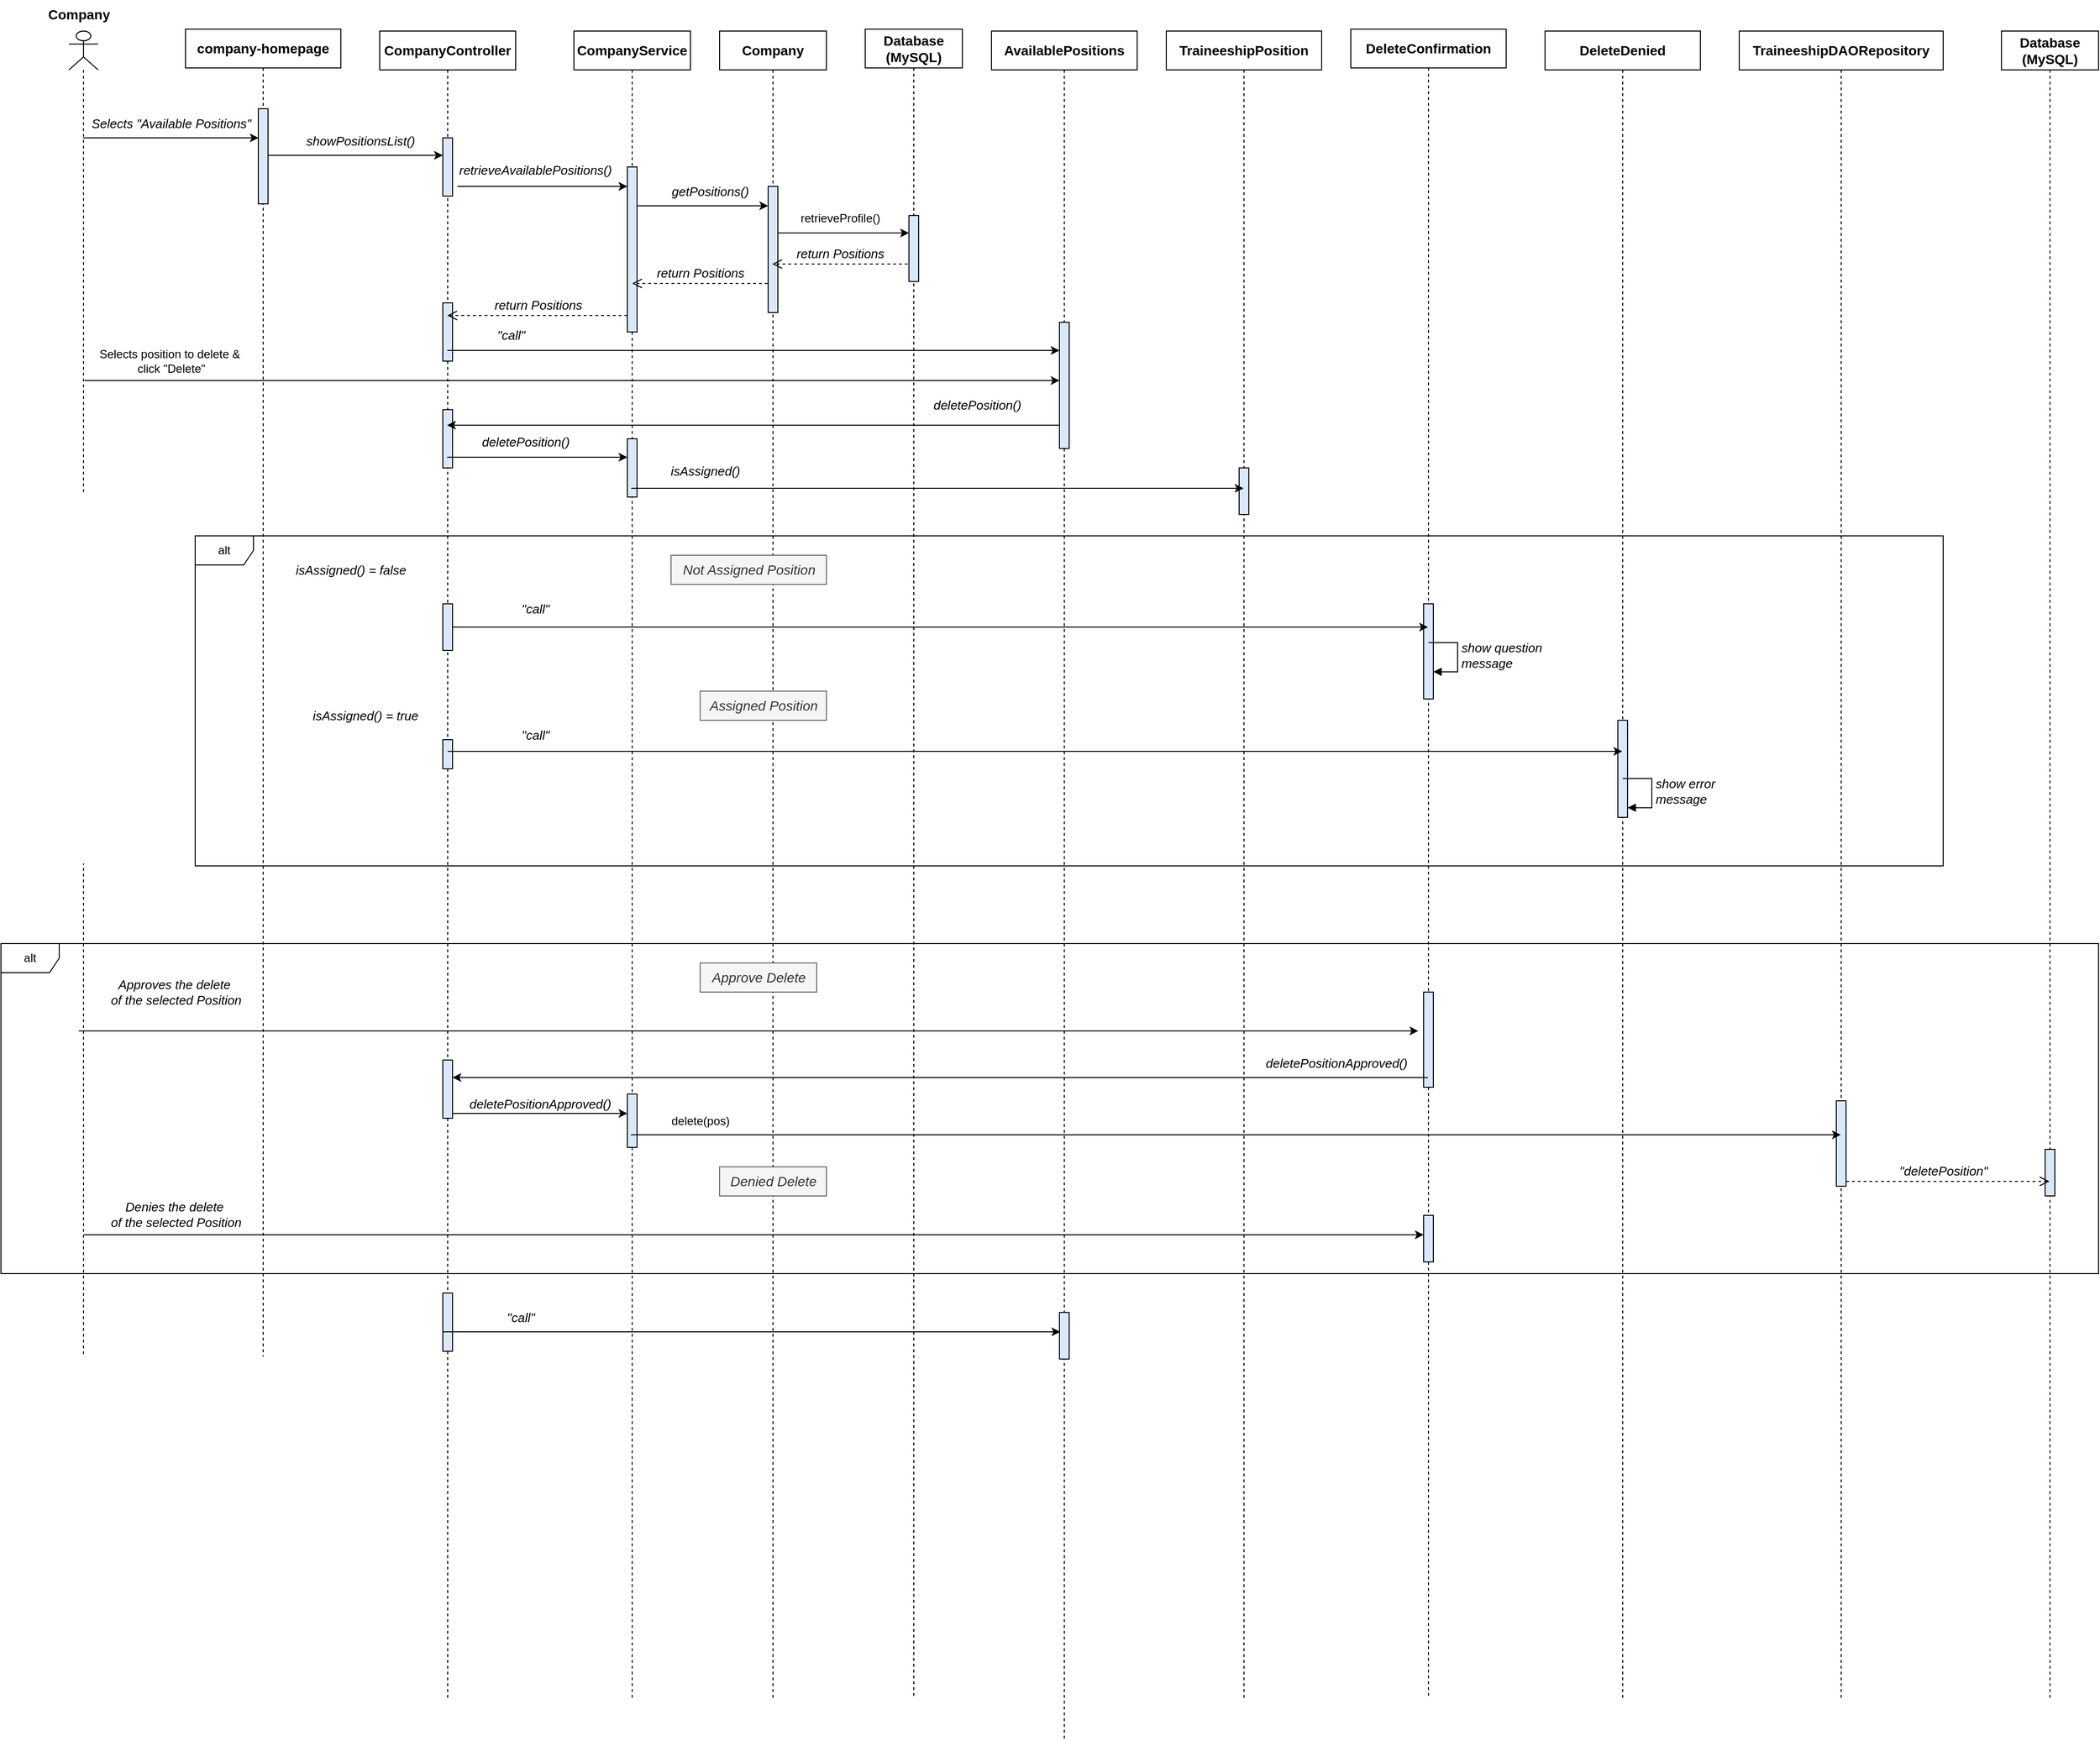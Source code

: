 <mxfile version="26.2.14">
  <diagram name="Page-1" id="62u84AA4icH98KzFlDMs">
    <mxGraphModel dx="3905" dy="2489" grid="1" gridSize="10" guides="1" tooltips="1" connect="1" arrows="1" fold="1" page="1" pageScale="1" pageWidth="850" pageHeight="1100" background="#ffffff" math="0" shadow="0">
      <root>
        <mxCell id="0" />
        <mxCell id="1" parent="0" />
        <mxCell id="yezEpMepGQEhqExbG-qg-1" value="" style="shape=umlLifeline;perimeter=lifelinePerimeter;whiteSpace=wrap;html=1;container=1;dropTarget=0;collapsible=0;recursiveResize=0;outlineConnect=0;portConstraint=eastwest;newEdgeStyle={&quot;curved&quot;:0,&quot;rounded&quot;:0};participant=umlActor;" vertex="1" parent="1">
          <mxGeometry x="-840" y="-40" width="30" height="1720" as="geometry" />
        </mxCell>
        <mxCell id="yezEpMepGQEhqExbG-qg-2" value="Company" style="text;html=1;align=center;verticalAlign=middle;resizable=0;points=[];autosize=1;strokeColor=none;fillColor=none;fontSize=14;fontStyle=1" vertex="1" parent="1">
          <mxGeometry x="-870" y="-72" width="80" height="30" as="geometry" />
        </mxCell>
        <mxCell id="yezEpMepGQEhqExbG-qg-3" value="company-homepage" style="shape=umlLifeline;perimeter=lifelinePerimeter;whiteSpace=wrap;html=1;container=1;dropTarget=0;collapsible=0;recursiveResize=0;outlineConnect=0;portConstraint=eastwest;newEdgeStyle={&quot;curved&quot;:0,&quot;rounded&quot;:0};fontSize=14;fontStyle=1" vertex="1" parent="1">
          <mxGeometry x="-720" y="-42" width="160" height="1720" as="geometry" />
        </mxCell>
        <mxCell id="yezEpMepGQEhqExbG-qg-4" value="" style="html=1;points=[[0,0,0,0,5],[0,1,0,0,-5],[1,0,0,0,5],[1,1,0,0,-5]];perimeter=orthogonalPerimeter;outlineConnect=0;targetShapes=umlLifeline;portConstraint=eastwest;newEdgeStyle={&quot;curved&quot;:0,&quot;rounded&quot;:0};strokeColor=#000000;fillColor=#dae8fc;" vertex="1" parent="yezEpMepGQEhqExbG-qg-3">
          <mxGeometry x="75" y="82" width="10" height="98" as="geometry" />
        </mxCell>
        <mxCell id="yezEpMepGQEhqExbG-qg-5" value="Selects &quot;Available Positions&quot;" style="text;html=1;align=center;verticalAlign=middle;resizable=0;points=[];autosize=1;strokeColor=none;fillColor=none;fontSize=13;fontStyle=2" vertex="1" parent="1">
          <mxGeometry x="-830" y="40" width="190" height="30" as="geometry" />
        </mxCell>
        <mxCell id="yezEpMepGQEhqExbG-qg-6" value="" style="endArrow=classic;html=1;rounded=0;" edge="1" parent="1">
          <mxGeometry width="50" height="50" relative="1" as="geometry">
            <mxPoint x="-825.25" y="70" as="sourcePoint" />
            <mxPoint x="-644.75" y="70" as="targetPoint" />
          </mxGeometry>
        </mxCell>
        <mxCell id="yezEpMepGQEhqExbG-qg-7" value="CompanyController" style="shape=umlLifeline;perimeter=lifelinePerimeter;whiteSpace=wrap;html=1;container=1;dropTarget=0;collapsible=0;recursiveResize=0;outlineConnect=0;portConstraint=eastwest;newEdgeStyle={&quot;curved&quot;:0,&quot;rounded&quot;:0};fontSize=14;fontStyle=1" vertex="1" parent="1">
          <mxGeometry x="-520" y="-40" width="140" height="1720" as="geometry" />
        </mxCell>
        <mxCell id="yezEpMepGQEhqExbG-qg-10" value="" style="html=1;points=[[0,0,0,0,5],[0,1,0,0,-5],[1,0,0,0,5],[1,1,0,0,-5]];perimeter=orthogonalPerimeter;outlineConnect=0;targetShapes=umlLifeline;portConstraint=eastwest;newEdgeStyle={&quot;curved&quot;:0,&quot;rounded&quot;:0};strokeColor=#000000;fillColor=#dae8fc;" vertex="1" parent="yezEpMepGQEhqExbG-qg-7">
          <mxGeometry x="65" y="110" width="10" height="60" as="geometry" />
        </mxCell>
        <mxCell id="yezEpMepGQEhqExbG-qg-32" value="" style="html=1;points=[[0,0,0,0,5],[0,1,0,0,-5],[1,0,0,0,5],[1,1,0,0,-5]];perimeter=orthogonalPerimeter;outlineConnect=0;targetShapes=umlLifeline;portConstraint=eastwest;newEdgeStyle={&quot;curved&quot;:0,&quot;rounded&quot;:0};strokeColor=#000000;fillColor=#dae8fc;" vertex="1" parent="yezEpMepGQEhqExbG-qg-7">
          <mxGeometry x="65" y="280" width="10" height="60" as="geometry" />
        </mxCell>
        <mxCell id="yezEpMepGQEhqExbG-qg-41" value="" style="html=1;points=[[0,0,0,0,5],[0,1,0,0,-5],[1,0,0,0,5],[1,1,0,0,-5]];perimeter=orthogonalPerimeter;outlineConnect=0;targetShapes=umlLifeline;portConstraint=eastwest;newEdgeStyle={&quot;curved&quot;:0,&quot;rounded&quot;:0};strokeColor=#000000;fillColor=#dae8fc;" vertex="1" parent="yezEpMepGQEhqExbG-qg-7">
          <mxGeometry x="65" y="390" width="10" height="60" as="geometry" />
        </mxCell>
        <mxCell id="yezEpMepGQEhqExbG-qg-102" value="" style="html=1;points=[[0,0,0,0,5],[0,1,0,0,-5],[1,0,0,0,5],[1,1,0,0,-5]];perimeter=orthogonalPerimeter;outlineConnect=0;targetShapes=umlLifeline;portConstraint=eastwest;newEdgeStyle={&quot;curved&quot;:0,&quot;rounded&quot;:0};strokeColor=#000000;fillColor=#dae8fc;" vertex="1" parent="yezEpMepGQEhqExbG-qg-7">
          <mxGeometry x="65" y="1300" width="10" height="60" as="geometry" />
        </mxCell>
        <mxCell id="yezEpMepGQEhqExbG-qg-9" value="" style="endArrow=classic;html=1;rounded=0;" edge="1" parent="1" target="yezEpMepGQEhqExbG-qg-10">
          <mxGeometry width="50" height="50" relative="1" as="geometry">
            <mxPoint x="-635" y="88" as="sourcePoint" />
            <mxPoint x="-460" y="88" as="targetPoint" />
          </mxGeometry>
        </mxCell>
        <mxCell id="yezEpMepGQEhqExbG-qg-11" value="showPositionsList()" style="text;html=1;align=center;verticalAlign=middle;resizable=0;points=[];autosize=1;strokeColor=none;fillColor=none;fontSize=13;fontStyle=2" vertex="1" parent="1">
          <mxGeometry x="-610" y="58" width="140" height="30" as="geometry" />
        </mxCell>
        <mxCell id="yezEpMepGQEhqExbG-qg-14" value="CompanyService" style="shape=umlLifeline;perimeter=lifelinePerimeter;whiteSpace=wrap;html=1;container=1;dropTarget=0;collapsible=0;recursiveResize=0;outlineConnect=0;portConstraint=eastwest;newEdgeStyle={&quot;curved&quot;:0,&quot;rounded&quot;:0};fontSize=14;fontStyle=1" vertex="1" parent="1">
          <mxGeometry x="-320" y="-40" width="120" height="1720" as="geometry" />
        </mxCell>
        <mxCell id="yezEpMepGQEhqExbG-qg-16" value="" style="html=1;points=[[0,0,0,0,5],[0,1,0,0,-5],[1,0,0,0,5],[1,1,0,0,-5]];perimeter=orthogonalPerimeter;outlineConnect=0;targetShapes=umlLifeline;portConstraint=eastwest;newEdgeStyle={&quot;curved&quot;:0,&quot;rounded&quot;:0};strokeColor=#000000;fillColor=#dae8fc;" vertex="1" parent="yezEpMepGQEhqExbG-qg-14">
          <mxGeometry x="55" y="140" width="10" height="170" as="geometry" />
        </mxCell>
        <mxCell id="yezEpMepGQEhqExbG-qg-44" value="" style="html=1;points=[[0,0,0,0,5],[0,1,0,0,-5],[1,0,0,0,5],[1,1,0,0,-5]];perimeter=orthogonalPerimeter;outlineConnect=0;targetShapes=umlLifeline;portConstraint=eastwest;newEdgeStyle={&quot;curved&quot;:0,&quot;rounded&quot;:0};strokeColor=#000000;fillColor=#dae8fc;" vertex="1" parent="yezEpMepGQEhqExbG-qg-14">
          <mxGeometry x="55" y="420" width="10" height="60" as="geometry" />
        </mxCell>
        <mxCell id="yezEpMepGQEhqExbG-qg-17" value="" style="endArrow=classic;html=1;rounded=0;" edge="1" parent="1" target="yezEpMepGQEhqExbG-qg-16">
          <mxGeometry width="50" height="50" relative="1" as="geometry">
            <mxPoint x="-440" y="120" as="sourcePoint" />
            <mxPoint x="-240.5" y="120" as="targetPoint" />
          </mxGeometry>
        </mxCell>
        <mxCell id="yezEpMepGQEhqExbG-qg-18" value="retrieveAvailablePositions()" style="text;html=1;align=center;verticalAlign=middle;resizable=0;points=[];autosize=1;strokeColor=none;fillColor=none;fontSize=13;fontStyle=2" vertex="1" parent="1">
          <mxGeometry x="-450" y="88" width="180" height="30" as="geometry" />
        </mxCell>
        <mxCell id="yezEpMepGQEhqExbG-qg-19" value="Company" style="shape=umlLifeline;perimeter=lifelinePerimeter;whiteSpace=wrap;html=1;container=1;dropTarget=0;collapsible=0;recursiveResize=0;outlineConnect=0;portConstraint=eastwest;newEdgeStyle={&quot;curved&quot;:0,&quot;rounded&quot;:0};fontSize=14;fontStyle=1" vertex="1" parent="1">
          <mxGeometry x="-170" y="-40" width="110" height="1720" as="geometry" />
        </mxCell>
        <mxCell id="yezEpMepGQEhqExbG-qg-21" value="" style="html=1;points=[[0,0,0,0,5],[0,1,0,0,-5],[1,0,0,0,5],[1,1,0,0,-5]];perimeter=orthogonalPerimeter;outlineConnect=0;targetShapes=umlLifeline;portConstraint=eastwest;newEdgeStyle={&quot;curved&quot;:0,&quot;rounded&quot;:0};strokeColor=#000000;fillColor=#dae8fc;" vertex="1" parent="yezEpMepGQEhqExbG-qg-19">
          <mxGeometry x="50" y="160" width="10" height="130" as="geometry" />
        </mxCell>
        <mxCell id="yezEpMepGQEhqExbG-qg-22" value="getPositions()" style="text;html=1;align=center;verticalAlign=middle;resizable=0;points=[];autosize=1;strokeColor=none;fillColor=none;fontSize=13;fontStyle=2" vertex="1" parent="1">
          <mxGeometry x="-230" y="110" width="100" height="30" as="geometry" />
        </mxCell>
        <mxCell id="yezEpMepGQEhqExbG-qg-23" value="" style="endArrow=classic;html=1;rounded=0;" edge="1" parent="1">
          <mxGeometry width="50" height="50" relative="1" as="geometry">
            <mxPoint x="-255" y="140" as="sourcePoint" />
            <mxPoint x="-120" y="140" as="targetPoint" />
          </mxGeometry>
        </mxCell>
        <mxCell id="yezEpMepGQEhqExbG-qg-24" value="Database (MySQL)" style="shape=umlLifeline;perimeter=lifelinePerimeter;whiteSpace=wrap;html=1;container=1;dropTarget=0;collapsible=0;recursiveResize=0;outlineConnect=0;portConstraint=eastwest;newEdgeStyle={&quot;curved&quot;:0,&quot;rounded&quot;:0};fontSize=14;fontStyle=1" vertex="1" parent="1">
          <mxGeometry x="-20" y="-42" width="100" height="1720" as="geometry" />
        </mxCell>
        <mxCell id="yezEpMepGQEhqExbG-qg-25" value="" style="html=1;points=[[0,0,0,0,5],[0,1,0,0,-5],[1,0,0,0,5],[1,1,0,0,-5]];perimeter=orthogonalPerimeter;outlineConnect=0;targetShapes=umlLifeline;portConstraint=eastwest;newEdgeStyle={&quot;curved&quot;:0,&quot;rounded&quot;:0};strokeColor=#000000;fillColor=#dae8fc;" vertex="1" parent="yezEpMepGQEhqExbG-qg-24">
          <mxGeometry x="45" y="192" width="10" height="68" as="geometry" />
        </mxCell>
        <mxCell id="yezEpMepGQEhqExbG-qg-28" value="" style="endArrow=classic;html=1;rounded=0;" edge="1" parent="1">
          <mxGeometry width="50" height="50" relative="1" as="geometry">
            <mxPoint x="-110" y="168" as="sourcePoint" />
            <mxPoint x="25" y="168" as="targetPoint" />
          </mxGeometry>
        </mxCell>
        <mxCell id="yezEpMepGQEhqExbG-qg-29" value="retrieveProfile()" style="text;html=1;align=center;verticalAlign=middle;resizable=0;points=[];autosize=1;strokeColor=none;fillColor=none;" vertex="1" parent="1">
          <mxGeometry x="-101" y="138" width="110" height="30" as="geometry" />
        </mxCell>
        <mxCell id="yezEpMepGQEhqExbG-qg-30" value="return Positions" style="html=1;verticalAlign=bottom;endArrow=open;dashed=1;endSize=8;curved=0;rounded=0;fontSize=13;fontStyle=2" edge="1" parent="1">
          <mxGeometry x="-0.003" relative="1" as="geometry">
            <mxPoint x="23.75" y="200" as="sourcePoint" />
            <mxPoint x="-115.75" y="200" as="targetPoint" />
            <mxPoint as="offset" />
          </mxGeometry>
        </mxCell>
        <mxCell id="yezEpMepGQEhqExbG-qg-31" value="return Positions" style="html=1;verticalAlign=bottom;endArrow=open;dashed=1;endSize=8;curved=0;rounded=0;fontSize=13;fontStyle=2" edge="1" parent="1">
          <mxGeometry x="-0.003" relative="1" as="geometry">
            <mxPoint x="-120.5" y="220" as="sourcePoint" />
            <mxPoint x="-260" y="220" as="targetPoint" />
            <mxPoint as="offset" />
          </mxGeometry>
        </mxCell>
        <mxCell id="yezEpMepGQEhqExbG-qg-33" value="return Positions" style="html=1;verticalAlign=bottom;endArrow=open;dashed=1;endSize=8;curved=0;rounded=0;fontSize=13;fontStyle=2;exitX=0;exitY=1;exitDx=0;exitDy=-5;exitPerimeter=0;" edge="1" parent="1">
          <mxGeometry x="-0.003" relative="1" as="geometry">
            <mxPoint x="-265" y="253" as="sourcePoint" />
            <mxPoint x="-450.37" y="253" as="targetPoint" />
            <mxPoint as="offset" />
          </mxGeometry>
        </mxCell>
        <mxCell id="yezEpMepGQEhqExbG-qg-34" value="" style="endArrow=classic;html=1;rounded=0;" edge="1" parent="1" target="yezEpMepGQEhqExbG-qg-37">
          <mxGeometry width="50" height="50" relative="1" as="geometry">
            <mxPoint x="-450.37" y="289" as="sourcePoint" />
            <mxPoint x="130" y="289" as="targetPoint" />
          </mxGeometry>
        </mxCell>
        <mxCell id="yezEpMepGQEhqExbG-qg-35" value="AvailablePositions" style="shape=umlLifeline;perimeter=lifelinePerimeter;whiteSpace=wrap;html=1;container=1;dropTarget=0;collapsible=0;recursiveResize=0;outlineConnect=0;portConstraint=eastwest;newEdgeStyle={&quot;curved&quot;:0,&quot;rounded&quot;:0};fontSize=14;fontStyle=1" vertex="1" parent="1">
          <mxGeometry x="110" y="-40" width="150" height="1760" as="geometry" />
        </mxCell>
        <mxCell id="yezEpMepGQEhqExbG-qg-37" value="" style="html=1;points=[[0,0,0,0,5],[0,1,0,0,-5],[1,0,0,0,5],[1,1,0,0,-5]];perimeter=orthogonalPerimeter;outlineConnect=0;targetShapes=umlLifeline;portConstraint=eastwest;newEdgeStyle={&quot;curved&quot;:0,&quot;rounded&quot;:0};strokeColor=#000000;fillColor=#dae8fc;" vertex="1" parent="yezEpMepGQEhqExbG-qg-35">
          <mxGeometry x="70" y="300" width="10" height="130" as="geometry" />
        </mxCell>
        <mxCell id="yezEpMepGQEhqExbG-qg-103" value="" style="html=1;points=[[0,0,0,0,5],[0,1,0,0,-5],[1,0,0,0,5],[1,1,0,0,-5]];perimeter=orthogonalPerimeter;outlineConnect=0;targetShapes=umlLifeline;portConstraint=eastwest;newEdgeStyle={&quot;curved&quot;:0,&quot;rounded&quot;:0};strokeColor=#000000;fillColor=#dae8fc;" vertex="1" parent="yezEpMepGQEhqExbG-qg-35">
          <mxGeometry x="70" y="1320" width="10" height="48" as="geometry" />
        </mxCell>
        <mxCell id="yezEpMepGQEhqExbG-qg-38" value="&quot;call&quot;" style="text;html=1;align=center;verticalAlign=middle;resizable=0;points=[];autosize=1;strokeColor=none;fillColor=none;fontSize=13;fontStyle=2" vertex="1" parent="1">
          <mxGeometry x="-410" y="258" width="50" height="30" as="geometry" />
        </mxCell>
        <mxCell id="yezEpMepGQEhqExbG-qg-39" value="" style="endArrow=classic;html=1;rounded=0;" edge="1" parent="1" target="yezEpMepGQEhqExbG-qg-37">
          <mxGeometry width="50" height="50" relative="1" as="geometry">
            <mxPoint x="-824" y="320" as="sourcePoint" />
            <mxPoint x="170.5" y="320" as="targetPoint" />
          </mxGeometry>
        </mxCell>
        <mxCell id="yezEpMepGQEhqExbG-qg-40" value="Selects position to delete &amp;amp;&amp;nbsp;&lt;div&gt;click &quot;Delete&quot;&lt;/div&gt;" style="text;html=1;align=center;verticalAlign=middle;resizable=0;points=[];autosize=1;strokeColor=none;fillColor=none;" vertex="1" parent="1">
          <mxGeometry x="-820" y="280" width="170" height="40" as="geometry" />
        </mxCell>
        <mxCell id="yezEpMepGQEhqExbG-qg-42" value="" style="endArrow=classic;html=1;rounded=0;" edge="1" parent="1">
          <mxGeometry width="50" height="50" relative="1" as="geometry">
            <mxPoint x="180.0" y="366" as="sourcePoint" />
            <mxPoint x="-450.553" y="366" as="targetPoint" />
          </mxGeometry>
        </mxCell>
        <mxCell id="yezEpMepGQEhqExbG-qg-43" value="deletePosition()" style="text;html=1;align=center;verticalAlign=middle;resizable=0;points=[];autosize=1;strokeColor=none;fillColor=none;fontSize=13;fontStyle=2" vertex="1" parent="1">
          <mxGeometry x="40" y="330" width="110" height="30" as="geometry" />
        </mxCell>
        <mxCell id="yezEpMepGQEhqExbG-qg-45" value="" style="endArrow=classic;html=1;rounded=0;" edge="1" parent="1" target="yezEpMepGQEhqExbG-qg-44">
          <mxGeometry width="50" height="50" relative="1" as="geometry">
            <mxPoint x="-450.553" y="399" as="sourcePoint" />
            <mxPoint x="-210" y="399" as="targetPoint" />
          </mxGeometry>
        </mxCell>
        <mxCell id="yezEpMepGQEhqExbG-qg-46" value="deletePosition()" style="text;html=1;align=center;verticalAlign=middle;resizable=0;points=[];autosize=1;strokeColor=none;fillColor=none;fontSize=13;fontStyle=2" vertex="1" parent="1">
          <mxGeometry x="-425" y="368" width="110" height="30" as="geometry" />
        </mxCell>
        <mxCell id="yezEpMepGQEhqExbG-qg-48" value="TraineeshipPosition" style="shape=umlLifeline;perimeter=lifelinePerimeter;whiteSpace=wrap;html=1;container=1;dropTarget=0;collapsible=0;recursiveResize=0;outlineConnect=0;portConstraint=eastwest;newEdgeStyle={&quot;curved&quot;:0,&quot;rounded&quot;:0};fontSize=14;fontStyle=1" vertex="1" parent="1">
          <mxGeometry x="290" y="-40" width="160" height="1720" as="geometry" />
        </mxCell>
        <mxCell id="yezEpMepGQEhqExbG-qg-49" value="" style="html=1;points=[[0,0,0,0,5],[0,1,0,0,-5],[1,0,0,0,5],[1,1,0,0,-5]];perimeter=orthogonalPerimeter;outlineConnect=0;targetShapes=umlLifeline;portConstraint=eastwest;newEdgeStyle={&quot;curved&quot;:0,&quot;rounded&quot;:0};strokeColor=#000000;fillColor=#dae8fc;" vertex="1" parent="yezEpMepGQEhqExbG-qg-48">
          <mxGeometry x="75" y="450" width="10" height="48" as="geometry" />
        </mxCell>
        <mxCell id="yezEpMepGQEhqExbG-qg-50" value="" style="endArrow=classic;html=1;rounded=0;" edge="1" parent="1">
          <mxGeometry width="50" height="50" relative="1" as="geometry">
            <mxPoint x="-261.038" y="431" as="sourcePoint" />
            <mxPoint x="369.5" y="431" as="targetPoint" />
          </mxGeometry>
        </mxCell>
        <mxCell id="yezEpMepGQEhqExbG-qg-51" value="isAssigned()" style="text;html=1;align=center;verticalAlign=middle;resizable=0;points=[];autosize=1;strokeColor=none;fillColor=none;fontSize=13;fontStyle=2" vertex="1" parent="1">
          <mxGeometry x="-235" y="398" width="100" height="30" as="geometry" />
        </mxCell>
        <mxCell id="yezEpMepGQEhqExbG-qg-52" value="alt" style="shape=umlFrame;whiteSpace=wrap;html=1;pointerEvents=0;" vertex="1" parent="1">
          <mxGeometry x="-710" y="480" width="1800" height="340" as="geometry" />
        </mxCell>
        <mxCell id="yezEpMepGQEhqExbG-qg-54" value="isAssigned() = false" style="text;html=1;align=center;verticalAlign=middle;resizable=0;points=[];autosize=1;strokeColor=none;fillColor=none;fontSize=13;fontStyle=2" vertex="1" parent="1">
          <mxGeometry x="-620" y="500" width="140" height="30" as="geometry" />
        </mxCell>
        <mxCell id="yezEpMepGQEhqExbG-qg-55" value="Not Assigned Position" style="text;html=1;align=center;verticalAlign=middle;resizable=0;points=[];autosize=1;strokeColor=#666666;fillColor=#f5f5f5;fontSize=14;fontStyle=2;fontColor=#333333;" vertex="1" parent="1">
          <mxGeometry x="-220" y="500" width="160" height="30" as="geometry" />
        </mxCell>
        <mxCell id="yezEpMepGQEhqExbG-qg-56" value="DeleteConfirmation" style="shape=umlLifeline;perimeter=lifelinePerimeter;whiteSpace=wrap;html=1;container=1;dropTarget=0;collapsible=0;recursiveResize=0;outlineConnect=0;portConstraint=eastwest;newEdgeStyle={&quot;curved&quot;:0,&quot;rounded&quot;:0};fontSize=14;fontStyle=1" vertex="1" parent="1">
          <mxGeometry x="480" y="-42" width="160" height="1720" as="geometry" />
        </mxCell>
        <mxCell id="yezEpMepGQEhqExbG-qg-57" value="" style="html=1;points=[[0,0,0,0,5],[0,1,0,0,-5],[1,0,0,0,5],[1,1,0,0,-5]];perimeter=orthogonalPerimeter;outlineConnect=0;targetShapes=umlLifeline;portConstraint=eastwest;newEdgeStyle={&quot;curved&quot;:0,&quot;rounded&quot;:0};strokeColor=#000000;fillColor=#dae8fc;" vertex="1" parent="yezEpMepGQEhqExbG-qg-56">
          <mxGeometry x="75" y="592" width="10" height="98" as="geometry" />
        </mxCell>
        <mxCell id="yezEpMepGQEhqExbG-qg-76" value="" style="html=1;points=[[0,0,0,0,5],[0,1,0,0,-5],[1,0,0,0,5],[1,1,0,0,-5]];perimeter=orthogonalPerimeter;outlineConnect=0;targetShapes=umlLifeline;portConstraint=eastwest;newEdgeStyle={&quot;curved&quot;:0,&quot;rounded&quot;:0};strokeColor=#000000;fillColor=#dae8fc;" vertex="1" parent="yezEpMepGQEhqExbG-qg-56">
          <mxGeometry x="75" y="992" width="10" height="98" as="geometry" />
        </mxCell>
        <mxCell id="yezEpMepGQEhqExbG-qg-58" value="" style="html=1;points=[[0,0,0,0,5],[0,1,0,0,-5],[1,0,0,0,5],[1,1,0,0,-5]];perimeter=orthogonalPerimeter;outlineConnect=0;targetShapes=umlLifeline;portConstraint=eastwest;newEdgeStyle={&quot;curved&quot;:0,&quot;rounded&quot;:0};strokeColor=#000000;fillColor=#dae8fc;" vertex="1" parent="1">
          <mxGeometry x="-455" y="550" width="10" height="48" as="geometry" />
        </mxCell>
        <mxCell id="yezEpMepGQEhqExbG-qg-59" value="" style="endArrow=classic;html=1;rounded=0;" edge="1" parent="1" source="yezEpMepGQEhqExbG-qg-58" target="yezEpMepGQEhqExbG-qg-56">
          <mxGeometry width="50" height="50" relative="1" as="geometry">
            <mxPoint x="-70" y="420" as="sourcePoint" />
            <mxPoint x="-20" y="370" as="targetPoint" />
          </mxGeometry>
        </mxCell>
        <mxCell id="yezEpMepGQEhqExbG-qg-60" value="&quot;call&quot;" style="text;html=1;align=center;verticalAlign=middle;resizable=0;points=[];autosize=1;strokeColor=none;fillColor=none;fontSize=13;fontStyle=2" vertex="1" parent="1">
          <mxGeometry x="-385" y="540" width="50" height="30" as="geometry" />
        </mxCell>
        <mxCell id="yezEpMepGQEhqExbG-qg-61" value="show question&amp;nbsp;&lt;div&gt;message&lt;/div&gt;" style="html=1;align=left;spacingLeft=2;endArrow=block;rounded=0;edgeStyle=orthogonalEdgeStyle;curved=0;rounded=0;fontSize=13;fontStyle=2" edge="1" parent="1">
          <mxGeometry relative="1" as="geometry">
            <mxPoint x="560" y="590" as="sourcePoint" />
            <Array as="points">
              <mxPoint x="590" y="620" />
            </Array>
            <mxPoint x="565" y="620.059" as="targetPoint" />
          </mxGeometry>
        </mxCell>
        <mxCell id="yezEpMepGQEhqExbG-qg-62" value="" style="endArrow=classic;html=1;rounded=0;" edge="1" parent="1">
          <mxGeometry width="50" height="50" relative="1" as="geometry">
            <mxPoint x="-830" y="990" as="sourcePoint" />
            <mxPoint x="549.5" y="990" as="targetPoint" />
          </mxGeometry>
        </mxCell>
        <mxCell id="yezEpMepGQEhqExbG-qg-63" value="Approves the delete&amp;nbsp;&lt;div&gt;of the selected Position&lt;/div&gt;" style="text;html=1;align=center;verticalAlign=middle;resizable=0;points=[];autosize=1;strokeColor=none;fillColor=none;fontSize=13;fontStyle=2" vertex="1" parent="1">
          <mxGeometry x="-810" y="930" width="160" height="40" as="geometry" />
        </mxCell>
        <mxCell id="yezEpMepGQEhqExbG-qg-64" value="Assigned Position" style="text;html=1;align=center;verticalAlign=middle;resizable=0;points=[];autosize=1;strokeColor=#666666;fillColor=#f5f5f5;fontSize=14;fontStyle=2;fontColor=#333333;" vertex="1" parent="1">
          <mxGeometry x="-190" y="640" width="130" height="30" as="geometry" />
        </mxCell>
        <mxCell id="yezEpMepGQEhqExbG-qg-65" value="" style="html=1;points=[[0,0,0,0,5],[0,1,0,0,-5],[1,0,0,0,5],[1,1,0,0,-5]];perimeter=orthogonalPerimeter;outlineConnect=0;targetShapes=umlLifeline;portConstraint=eastwest;newEdgeStyle={&quot;curved&quot;:0,&quot;rounded&quot;:0};strokeColor=#000000;fillColor=#dae8fc;" vertex="1" parent="1">
          <mxGeometry x="-455" y="690" width="10" height="30" as="geometry" />
        </mxCell>
        <mxCell id="yezEpMepGQEhqExbG-qg-66" value="isAssigned() = true" style="text;html=1;align=center;verticalAlign=middle;resizable=0;points=[];autosize=1;strokeColor=none;fillColor=none;fontSize=13;fontStyle=2" vertex="1" parent="1">
          <mxGeometry x="-600" y="650" width="130" height="30" as="geometry" />
        </mxCell>
        <mxCell id="yezEpMepGQEhqExbG-qg-67" value="DeleteDenied" style="shape=umlLifeline;perimeter=lifelinePerimeter;whiteSpace=wrap;html=1;container=1;dropTarget=0;collapsible=0;recursiveResize=0;outlineConnect=0;portConstraint=eastwest;newEdgeStyle={&quot;curved&quot;:0,&quot;rounded&quot;:0};fontSize=14;fontStyle=1" vertex="1" parent="1">
          <mxGeometry x="680" y="-40" width="160" height="1720" as="geometry" />
        </mxCell>
        <mxCell id="yezEpMepGQEhqExbG-qg-68" value="" style="html=1;points=[[0,0,0,0,5],[0,1,0,0,-5],[1,0,0,0,5],[1,1,0,0,-5]];perimeter=orthogonalPerimeter;outlineConnect=0;targetShapes=umlLifeline;portConstraint=eastwest;newEdgeStyle={&quot;curved&quot;:0,&quot;rounded&quot;:0};strokeColor=#000000;fillColor=#dae8fc;" vertex="1" parent="yezEpMepGQEhqExbG-qg-67">
          <mxGeometry x="75" y="710" width="10" height="100" as="geometry" />
        </mxCell>
        <mxCell id="yezEpMepGQEhqExbG-qg-69" value="" style="endArrow=classic;html=1;rounded=0;" edge="1" parent="1">
          <mxGeometry width="50" height="50" relative="1" as="geometry">
            <mxPoint x="-450" y="702" as="sourcePoint" />
            <mxPoint x="759.5" y="702" as="targetPoint" />
          </mxGeometry>
        </mxCell>
        <mxCell id="yezEpMepGQEhqExbG-qg-71" value="&quot;call&quot;" style="text;html=1;align=center;verticalAlign=middle;resizable=0;points=[];autosize=1;strokeColor=none;fillColor=none;fontSize=13;fontStyle=2" vertex="1" parent="1">
          <mxGeometry x="-385" y="670" width="50" height="30" as="geometry" />
        </mxCell>
        <mxCell id="yezEpMepGQEhqExbG-qg-72" value="show error&amp;nbsp;&lt;div&gt;message&lt;/div&gt;" style="html=1;align=left;spacingLeft=2;endArrow=block;rounded=0;edgeStyle=orthogonalEdgeStyle;curved=0;rounded=0;fontSize=13;fontStyle=2" edge="1" parent="1">
          <mxGeometry relative="1" as="geometry">
            <mxPoint x="760" y="730" as="sourcePoint" />
            <Array as="points">
              <mxPoint x="790" y="760" />
            </Array>
            <mxPoint x="765" y="760.059" as="targetPoint" />
          </mxGeometry>
        </mxCell>
        <mxCell id="yezEpMepGQEhqExbG-qg-73" value="alt" style="shape=umlFrame;whiteSpace=wrap;html=1;pointerEvents=0;" vertex="1" parent="1">
          <mxGeometry x="-910" y="900" width="2160" height="340" as="geometry" />
        </mxCell>
        <mxCell id="yezEpMepGQEhqExbG-qg-78" value="Approve Delete" style="text;html=1;align=center;verticalAlign=middle;resizable=0;points=[];autosize=1;strokeColor=#666666;fillColor=#f5f5f5;fontSize=14;fontStyle=2;fontColor=#333333;" vertex="1" parent="1">
          <mxGeometry x="-190" y="920" width="120" height="30" as="geometry" />
        </mxCell>
        <mxCell id="yezEpMepGQEhqExbG-qg-80" value="Denied Delete" style="text;html=1;align=center;verticalAlign=middle;resizable=0;points=[];autosize=1;strokeColor=#666666;fillColor=#f5f5f5;fontSize=14;fontStyle=2;fontColor=#333333;" vertex="1" parent="1">
          <mxGeometry x="-170" y="1130" width="110" height="30" as="geometry" />
        </mxCell>
        <mxCell id="yezEpMepGQEhqExbG-qg-81" value="" style="html=1;points=[[0,0,0,0,5],[0,1,0,0,-5],[1,0,0,0,5],[1,1,0,0,-5]];perimeter=orthogonalPerimeter;outlineConnect=0;targetShapes=umlLifeline;portConstraint=eastwest;newEdgeStyle={&quot;curved&quot;:0,&quot;rounded&quot;:0};strokeColor=#000000;fillColor=#dae8fc;" vertex="1" parent="1">
          <mxGeometry x="-455" y="1020" width="10" height="60" as="geometry" />
        </mxCell>
        <mxCell id="yezEpMepGQEhqExbG-qg-82" value="" style="endArrow=classic;html=1;rounded=0;" edge="1" parent="1">
          <mxGeometry width="50" height="50" relative="1" as="geometry">
            <mxPoint x="559.5" y="1038" as="sourcePoint" />
            <mxPoint x="-445" y="1038" as="targetPoint" />
          </mxGeometry>
        </mxCell>
        <mxCell id="yezEpMepGQEhqExbG-qg-83" value="deletePositionApproved()" style="text;html=1;align=center;verticalAlign=middle;resizable=0;points=[];autosize=1;strokeColor=none;fillColor=none;fontSize=13;fontStyle=2" vertex="1" parent="1">
          <mxGeometry x="380" y="1008" width="170" height="30" as="geometry" />
        </mxCell>
        <mxCell id="yezEpMepGQEhqExbG-qg-84" value="" style="html=1;points=[[0,0,0,0,5],[0,1,0,0,-5],[1,0,0,0,5],[1,1,0,0,-5]];perimeter=orthogonalPerimeter;outlineConnect=0;targetShapes=umlLifeline;portConstraint=eastwest;newEdgeStyle={&quot;curved&quot;:0,&quot;rounded&quot;:0};strokeColor=#000000;fillColor=#dae8fc;" vertex="1" parent="1">
          <mxGeometry x="-265" y="1055" width="10" height="55" as="geometry" />
        </mxCell>
        <mxCell id="yezEpMepGQEhqExbG-qg-85" value="" style="endArrow=classic;html=1;rounded=0;exitX=1;exitY=1;exitDx=0;exitDy=-5;exitPerimeter=0;" edge="1" parent="1" source="yezEpMepGQEhqExbG-qg-81" target="yezEpMepGQEhqExbG-qg-84">
          <mxGeometry width="50" height="50" relative="1" as="geometry">
            <mxPoint x="-300" y="1000" as="sourcePoint" />
            <mxPoint x="-250" y="950" as="targetPoint" />
          </mxGeometry>
        </mxCell>
        <mxCell id="yezEpMepGQEhqExbG-qg-86" value="deletePositionApproved()" style="text;html=1;align=center;verticalAlign=middle;resizable=0;points=[];autosize=1;strokeColor=none;fillColor=none;fontSize=13;fontStyle=2" vertex="1" parent="1">
          <mxGeometry x="-440" y="1050" width="170" height="30" as="geometry" />
        </mxCell>
        <mxCell id="yezEpMepGQEhqExbG-qg-87" value="TraineeshipDAORepository" style="shape=umlLifeline;perimeter=lifelinePerimeter;whiteSpace=wrap;html=1;container=1;dropTarget=0;collapsible=0;recursiveResize=0;outlineConnect=0;portConstraint=eastwest;newEdgeStyle={&quot;curved&quot;:0,&quot;rounded&quot;:0};fontSize=14;fontStyle=1" vertex="1" parent="1">
          <mxGeometry x="880" y="-40" width="210" height="1720" as="geometry" />
        </mxCell>
        <mxCell id="yezEpMepGQEhqExbG-qg-89" value="" style="html=1;points=[[0,0,0,0,5],[0,1,0,0,-5],[1,0,0,0,5],[1,1,0,0,-5]];perimeter=orthogonalPerimeter;outlineConnect=0;targetShapes=umlLifeline;portConstraint=eastwest;newEdgeStyle={&quot;curved&quot;:0,&quot;rounded&quot;:0};strokeColor=#000000;fillColor=#dae8fc;" vertex="1" parent="yezEpMepGQEhqExbG-qg-87">
          <mxGeometry x="100" y="1102" width="10" height="88" as="geometry" />
        </mxCell>
        <mxCell id="yezEpMepGQEhqExbG-qg-90" value="" style="endArrow=classic;html=1;rounded=0;" edge="1" parent="1">
          <mxGeometry width="50" height="50" relative="1" as="geometry">
            <mxPoint x="-261.318" y="1097" as="sourcePoint" />
            <mxPoint x="984.5" y="1097" as="targetPoint" />
          </mxGeometry>
        </mxCell>
        <mxCell id="yezEpMepGQEhqExbG-qg-91" value="delete(pos)" style="text;html=1;align=center;verticalAlign=middle;resizable=0;points=[];autosize=1;strokeColor=none;fillColor=none;" vertex="1" parent="1">
          <mxGeometry x="-230" y="1067.5" width="80" height="30" as="geometry" />
        </mxCell>
        <mxCell id="yezEpMepGQEhqExbG-qg-92" value="Database (MySQL)" style="shape=umlLifeline;perimeter=lifelinePerimeter;whiteSpace=wrap;html=1;container=1;dropTarget=0;collapsible=0;recursiveResize=0;outlineConnect=0;portConstraint=eastwest;newEdgeStyle={&quot;curved&quot;:0,&quot;rounded&quot;:0};fontSize=14;fontStyle=1" vertex="1" parent="1">
          <mxGeometry x="1150" y="-40" width="100" height="1720" as="geometry" />
        </mxCell>
        <mxCell id="yezEpMepGQEhqExbG-qg-95" value="" style="html=1;points=[[0,0,0,0,5],[0,1,0,0,-5],[1,0,0,0,5],[1,1,0,0,-5]];perimeter=orthogonalPerimeter;outlineConnect=0;targetShapes=umlLifeline;portConstraint=eastwest;newEdgeStyle={&quot;curved&quot;:0,&quot;rounded&quot;:0};strokeColor=#000000;fillColor=#dae8fc;" vertex="1" parent="yezEpMepGQEhqExbG-qg-92">
          <mxGeometry x="45" y="1152" width="10" height="48" as="geometry" />
        </mxCell>
        <mxCell id="yezEpMepGQEhqExbG-qg-96" value="&quot;deletePosition&quot;" style="html=1;verticalAlign=bottom;endArrow=open;dashed=1;endSize=8;curved=0;rounded=0;fontSize=13;fontStyle=2;exitX=1;exitY=1;exitDx=0;exitDy=-5;exitPerimeter=0;" edge="1" parent="1" source="yezEpMepGQEhqExbG-qg-89" target="yezEpMepGQEhqExbG-qg-92">
          <mxGeometry x="-0.045" relative="1" as="geometry">
            <mxPoint x="870" y="1030" as="sourcePoint" />
            <mxPoint x="1421" y="1030" as="targetPoint" />
            <mxPoint as="offset" />
          </mxGeometry>
        </mxCell>
        <mxCell id="yezEpMepGQEhqExbG-qg-98" value="" style="html=1;points=[[0,0,0,0,5],[0,1,0,0,-5],[1,0,0,0,5],[1,1,0,0,-5]];perimeter=orthogonalPerimeter;outlineConnect=0;targetShapes=umlLifeline;portConstraint=eastwest;newEdgeStyle={&quot;curved&quot;:0,&quot;rounded&quot;:0};strokeColor=#000000;fillColor=#dae8fc;" vertex="1" parent="1">
          <mxGeometry x="555" y="1180" width="10" height="48" as="geometry" />
        </mxCell>
        <mxCell id="yezEpMepGQEhqExbG-qg-99" value="" style="endArrow=classic;html=1;rounded=0;" edge="1" parent="1">
          <mxGeometry width="50" height="50" relative="1" as="geometry">
            <mxPoint x="-824.5" y="1200" as="sourcePoint" />
            <mxPoint x="555" y="1200" as="targetPoint" />
          </mxGeometry>
        </mxCell>
        <mxCell id="yezEpMepGQEhqExbG-qg-101" value="Denies the delete&amp;nbsp;&lt;div&gt;of the selected Position&lt;/div&gt;" style="text;html=1;align=center;verticalAlign=middle;resizable=0;points=[];autosize=1;strokeColor=none;fillColor=none;fontSize=13;fontStyle=2" vertex="1" parent="1">
          <mxGeometry x="-810" y="1159" width="160" height="40" as="geometry" />
        </mxCell>
        <mxCell id="yezEpMepGQEhqExbG-qg-104" value="" style="endArrow=classic;html=1;rounded=0;" edge="1" parent="1">
          <mxGeometry width="50" height="50" relative="1" as="geometry">
            <mxPoint x="-454.998" y="1300" as="sourcePoint" />
            <mxPoint x="180.82" y="1300" as="targetPoint" />
          </mxGeometry>
        </mxCell>
        <mxCell id="yezEpMepGQEhqExbG-qg-105" value="&quot;call&quot;" style="text;html=1;align=center;verticalAlign=middle;resizable=0;points=[];autosize=1;strokeColor=none;fillColor=none;fontSize=13;fontStyle=2" vertex="1" parent="1">
          <mxGeometry x="-400" y="1270" width="50" height="30" as="geometry" />
        </mxCell>
      </root>
    </mxGraphModel>
  </diagram>
</mxfile>
